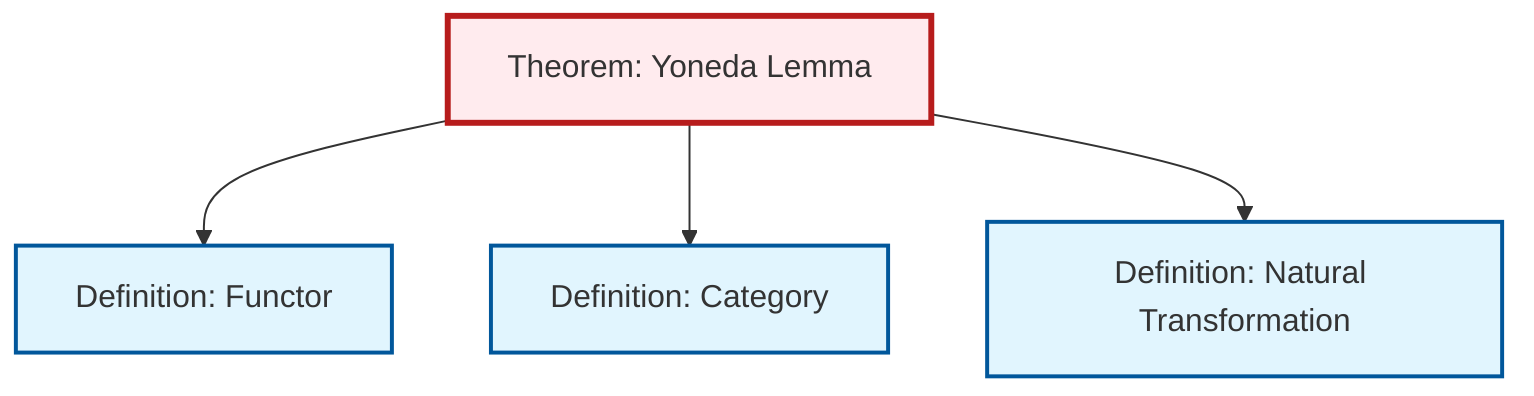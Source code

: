 graph TD
    classDef definition fill:#e1f5fe,stroke:#01579b,stroke-width:2px
    classDef theorem fill:#f3e5f5,stroke:#4a148c,stroke-width:2px
    classDef axiom fill:#fff3e0,stroke:#e65100,stroke-width:2px
    classDef example fill:#e8f5e9,stroke:#1b5e20,stroke-width:2px
    classDef current fill:#ffebee,stroke:#b71c1c,stroke-width:3px
    thm-yoneda["Theorem: Yoneda Lemma"]:::theorem
    def-natural-transformation["Definition: Natural Transformation"]:::definition
    def-functor["Definition: Functor"]:::definition
    def-category["Definition: Category"]:::definition
    thm-yoneda --> def-functor
    thm-yoneda --> def-category
    thm-yoneda --> def-natural-transformation
    class thm-yoneda current